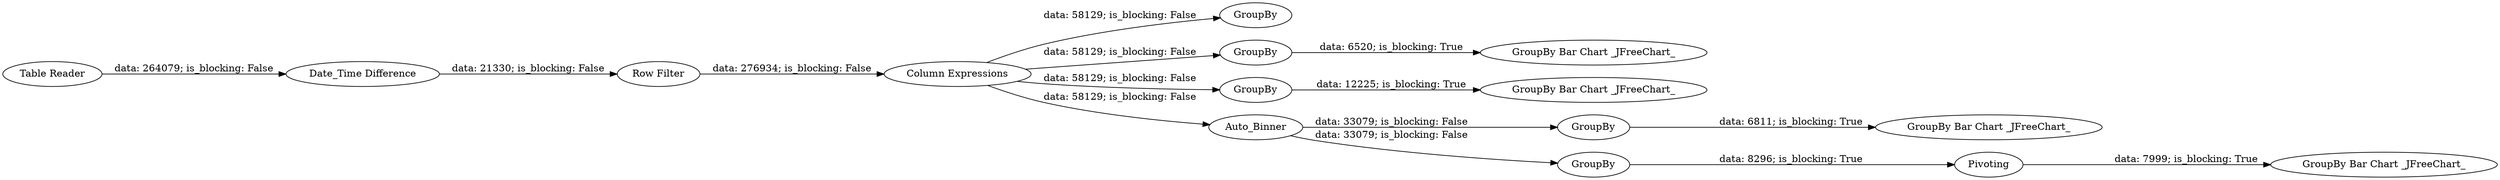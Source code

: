 digraph {
	"-5562202173151151375_117" [label=GroupBy]
	"-5562202173151151375_101" [label="Column Expressions"]
	"-5562202173151151375_98" [label="Table Reader"]
	"-5562202173151151375_110" [label=GroupBy]
	"-5562202173151151375_109" [label="GroupBy Bar Chart _JFreeChart_"]
	"-5562202173151151375_102" [label="Row Filter"]
	"-5562202173151151375_111" [label=GroupBy]
	"-5562202173151151375_108" [label=Pivoting]
	"-5562202173151151375_116" [label="GroupBy Bar Chart _JFreeChart_"]
	"-5562202173151151375_106" [label="GroupBy Bar Chart _JFreeChart_"]
	"-5562202173151151375_113" [label="GroupBy Bar Chart _JFreeChart_"]
	"-5562202173151151375_100" [label="Date_Time Difference"]
	"-5562202173151151375_114" [label=GroupBy]
	"-5562202173151151375_107" [label=GroupBy]
	"-5562202173151151375_105" [label=Auto_Binner]
	"-5562202173151151375_110" -> "-5562202173151151375_109" [label="data: 6811; is_blocking: True"]
	"-5562202173151151375_102" -> "-5562202173151151375_101" [label="data: 276934; is_blocking: False"]
	"-5562202173151151375_101" -> "-5562202173151151375_117" [label="data: 58129; is_blocking: False"]
	"-5562202173151151375_100" -> "-5562202173151151375_102" [label="data: 21330; is_blocking: False"]
	"-5562202173151151375_98" -> "-5562202173151151375_100" [label="data: 264079; is_blocking: False"]
	"-5562202173151151375_107" -> "-5562202173151151375_108" [label="data: 8296; is_blocking: True"]
	"-5562202173151151375_111" -> "-5562202173151151375_113" [label="data: 6520; is_blocking: True"]
	"-5562202173151151375_114" -> "-5562202173151151375_116" [label="data: 12225; is_blocking: True"]
	"-5562202173151151375_101" -> "-5562202173151151375_111" [label="data: 58129; is_blocking: False"]
	"-5562202173151151375_108" -> "-5562202173151151375_106" [label="data: 7999; is_blocking: True"]
	"-5562202173151151375_101" -> "-5562202173151151375_105" [label="data: 58129; is_blocking: False"]
	"-5562202173151151375_101" -> "-5562202173151151375_114" [label="data: 58129; is_blocking: False"]
	"-5562202173151151375_105" -> "-5562202173151151375_107" [label="data: 33079; is_blocking: False"]
	"-5562202173151151375_105" -> "-5562202173151151375_110" [label="data: 33079; is_blocking: False"]
	rankdir=LR
}
